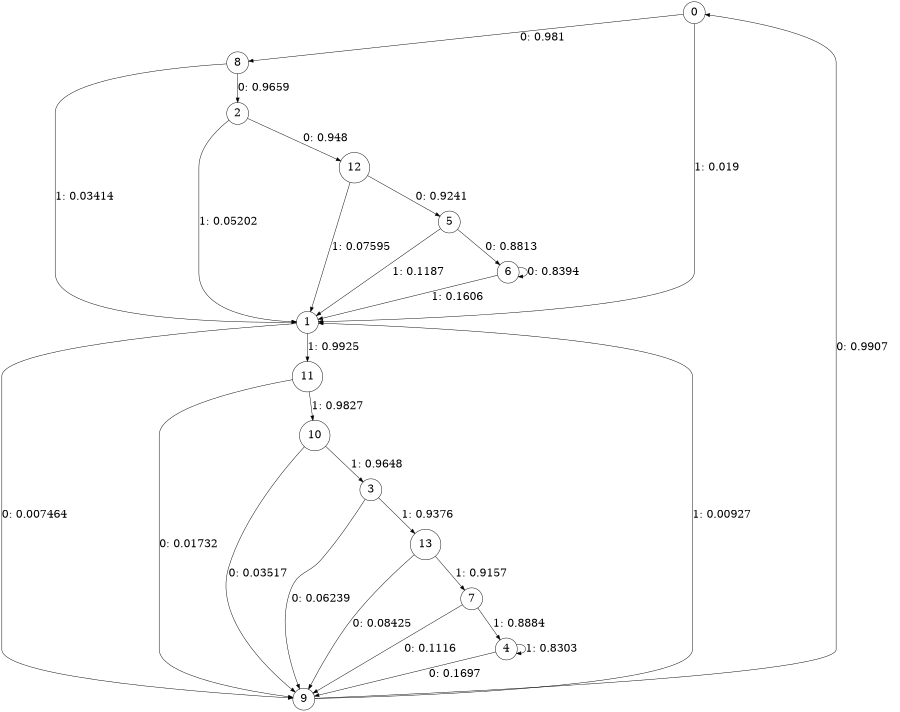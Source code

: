 digraph "ch2_random_source_L7" {
size = "6,8.5";
ratio = "fill";
node [shape = circle];
node [fontsize = 24];
edge [fontsize = 24];
0 -> 8 [label = "0: 0.981    "];
0 -> 1 [label = "1: 0.019    "];
1 -> 9 [label = "0: 0.007464  "];
1 -> 11 [label = "1: 0.9925   "];
2 -> 12 [label = "0: 0.948    "];
2 -> 1 [label = "1: 0.05202  "];
3 -> 9 [label = "0: 0.06239  "];
3 -> 13 [label = "1: 0.9376   "];
4 -> 9 [label = "0: 0.1697   "];
4 -> 4 [label = "1: 0.8303   "];
5 -> 6 [label = "0: 0.8813   "];
5 -> 1 [label = "1: 0.1187   "];
6 -> 6 [label = "0: 0.8394   "];
6 -> 1 [label = "1: 0.1606   "];
7 -> 9 [label = "0: 0.1116   "];
7 -> 4 [label = "1: 0.8884   "];
8 -> 2 [label = "0: 0.9659   "];
8 -> 1 [label = "1: 0.03414  "];
9 -> 0 [label = "0: 0.9907   "];
9 -> 1 [label = "1: 0.00927  "];
10 -> 9 [label = "0: 0.03517  "];
10 -> 3 [label = "1: 0.9648   "];
11 -> 9 [label = "0: 0.01732  "];
11 -> 10 [label = "1: 0.9827   "];
12 -> 5 [label = "0: 0.9241   "];
12 -> 1 [label = "1: 0.07595  "];
13 -> 9 [label = "0: 0.08425  "];
13 -> 7 [label = "1: 0.9157   "];
}